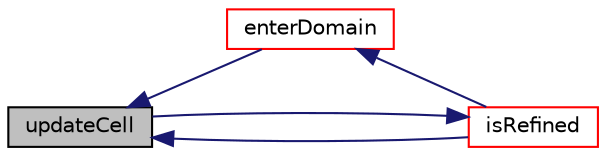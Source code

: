 digraph "updateCell"
{
  bgcolor="transparent";
  edge [fontname="Helvetica",fontsize="10",labelfontname="Helvetica",labelfontsize="10"];
  node [fontname="Helvetica",fontsize="10",shape=record];
  rankdir="LR";
  Node1 [label="updateCell",height=0.2,width=0.4,color="black", fillcolor="grey75", style="filled", fontcolor="black"];
  Node1 -> Node2 [dir="back",color="midnightblue",fontsize="10",style="solid",fontname="Helvetica"];
  Node2 [label="enterDomain",height=0.2,width=0.4,color="red",URL="$a02157.html#a30e56f2d774aeb55f5bab9973ba1c96c",tooltip="Reverse of leaveDomain. "];
  Node2 -> Node3 [dir="back",color="midnightblue",fontsize="10",style="solid",fontname="Helvetica"];
  Node3 [label="isRefined",height=0.2,width=0.4,color="red",URL="$a02157.html#a6dea142e17e2d53ba67d0bf7c0d9a054"];
  Node3 -> Node1 [dir="back",color="midnightblue",fontsize="10",style="solid",fontname="Helvetica"];
  Node1 -> Node3 [dir="back",color="midnightblue",fontsize="10",style="solid",fontname="Helvetica"];
}
